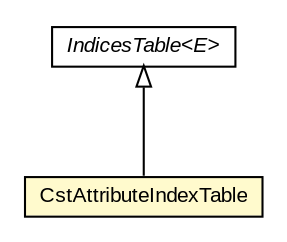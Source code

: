 #!/usr/local/bin/dot
#
# Class diagram 
# Generated by UMLGraph version 5.3 (http://www.umlgraph.org/)
#

digraph G {
	edge [fontname="arial",fontsize=10,labelfontname="arial",labelfontsize=10];
	node [fontname="arial",fontsize=10,shape=plaintext];
	nodesep=0.25;
	ranksep=0.5;
	// context.arch.discoverer.component.dataModel.IndicesTable<E>
	c98109 [label=<<table title="context.arch.discoverer.component.dataModel.IndicesTable" border="0" cellborder="1" cellspacing="0" cellpadding="2" port="p" href="./IndicesTable.html">
		<tr><td><table border="0" cellspacing="0" cellpadding="1">
<tr><td align="center" balign="center"><font face="arial italic"> IndicesTable&lt;E&gt; </font></td></tr>
		</table></td></tr>
		</table>>, fontname="arial", fontcolor="black", fontsize=10.0];
	// context.arch.discoverer.component.dataModel.CstAttributeIndexTable
	c98115 [label=<<table title="context.arch.discoverer.component.dataModel.CstAttributeIndexTable" border="0" cellborder="1" cellspacing="0" cellpadding="2" port="p" bgcolor="lemonChiffon" href="./CstAttributeIndexTable.html">
		<tr><td><table border="0" cellspacing="0" cellpadding="1">
<tr><td align="center" balign="center"> CstAttributeIndexTable </td></tr>
		</table></td></tr>
		</table>>, fontname="arial", fontcolor="black", fontsize=10.0];
	//context.arch.discoverer.component.dataModel.CstAttributeIndexTable extends context.arch.discoverer.component.dataModel.IndicesTable<context.arch.storage.AttributeNameValue<?>>
	c98109:p -> c98115:p [dir=back,arrowtail=empty];
}

